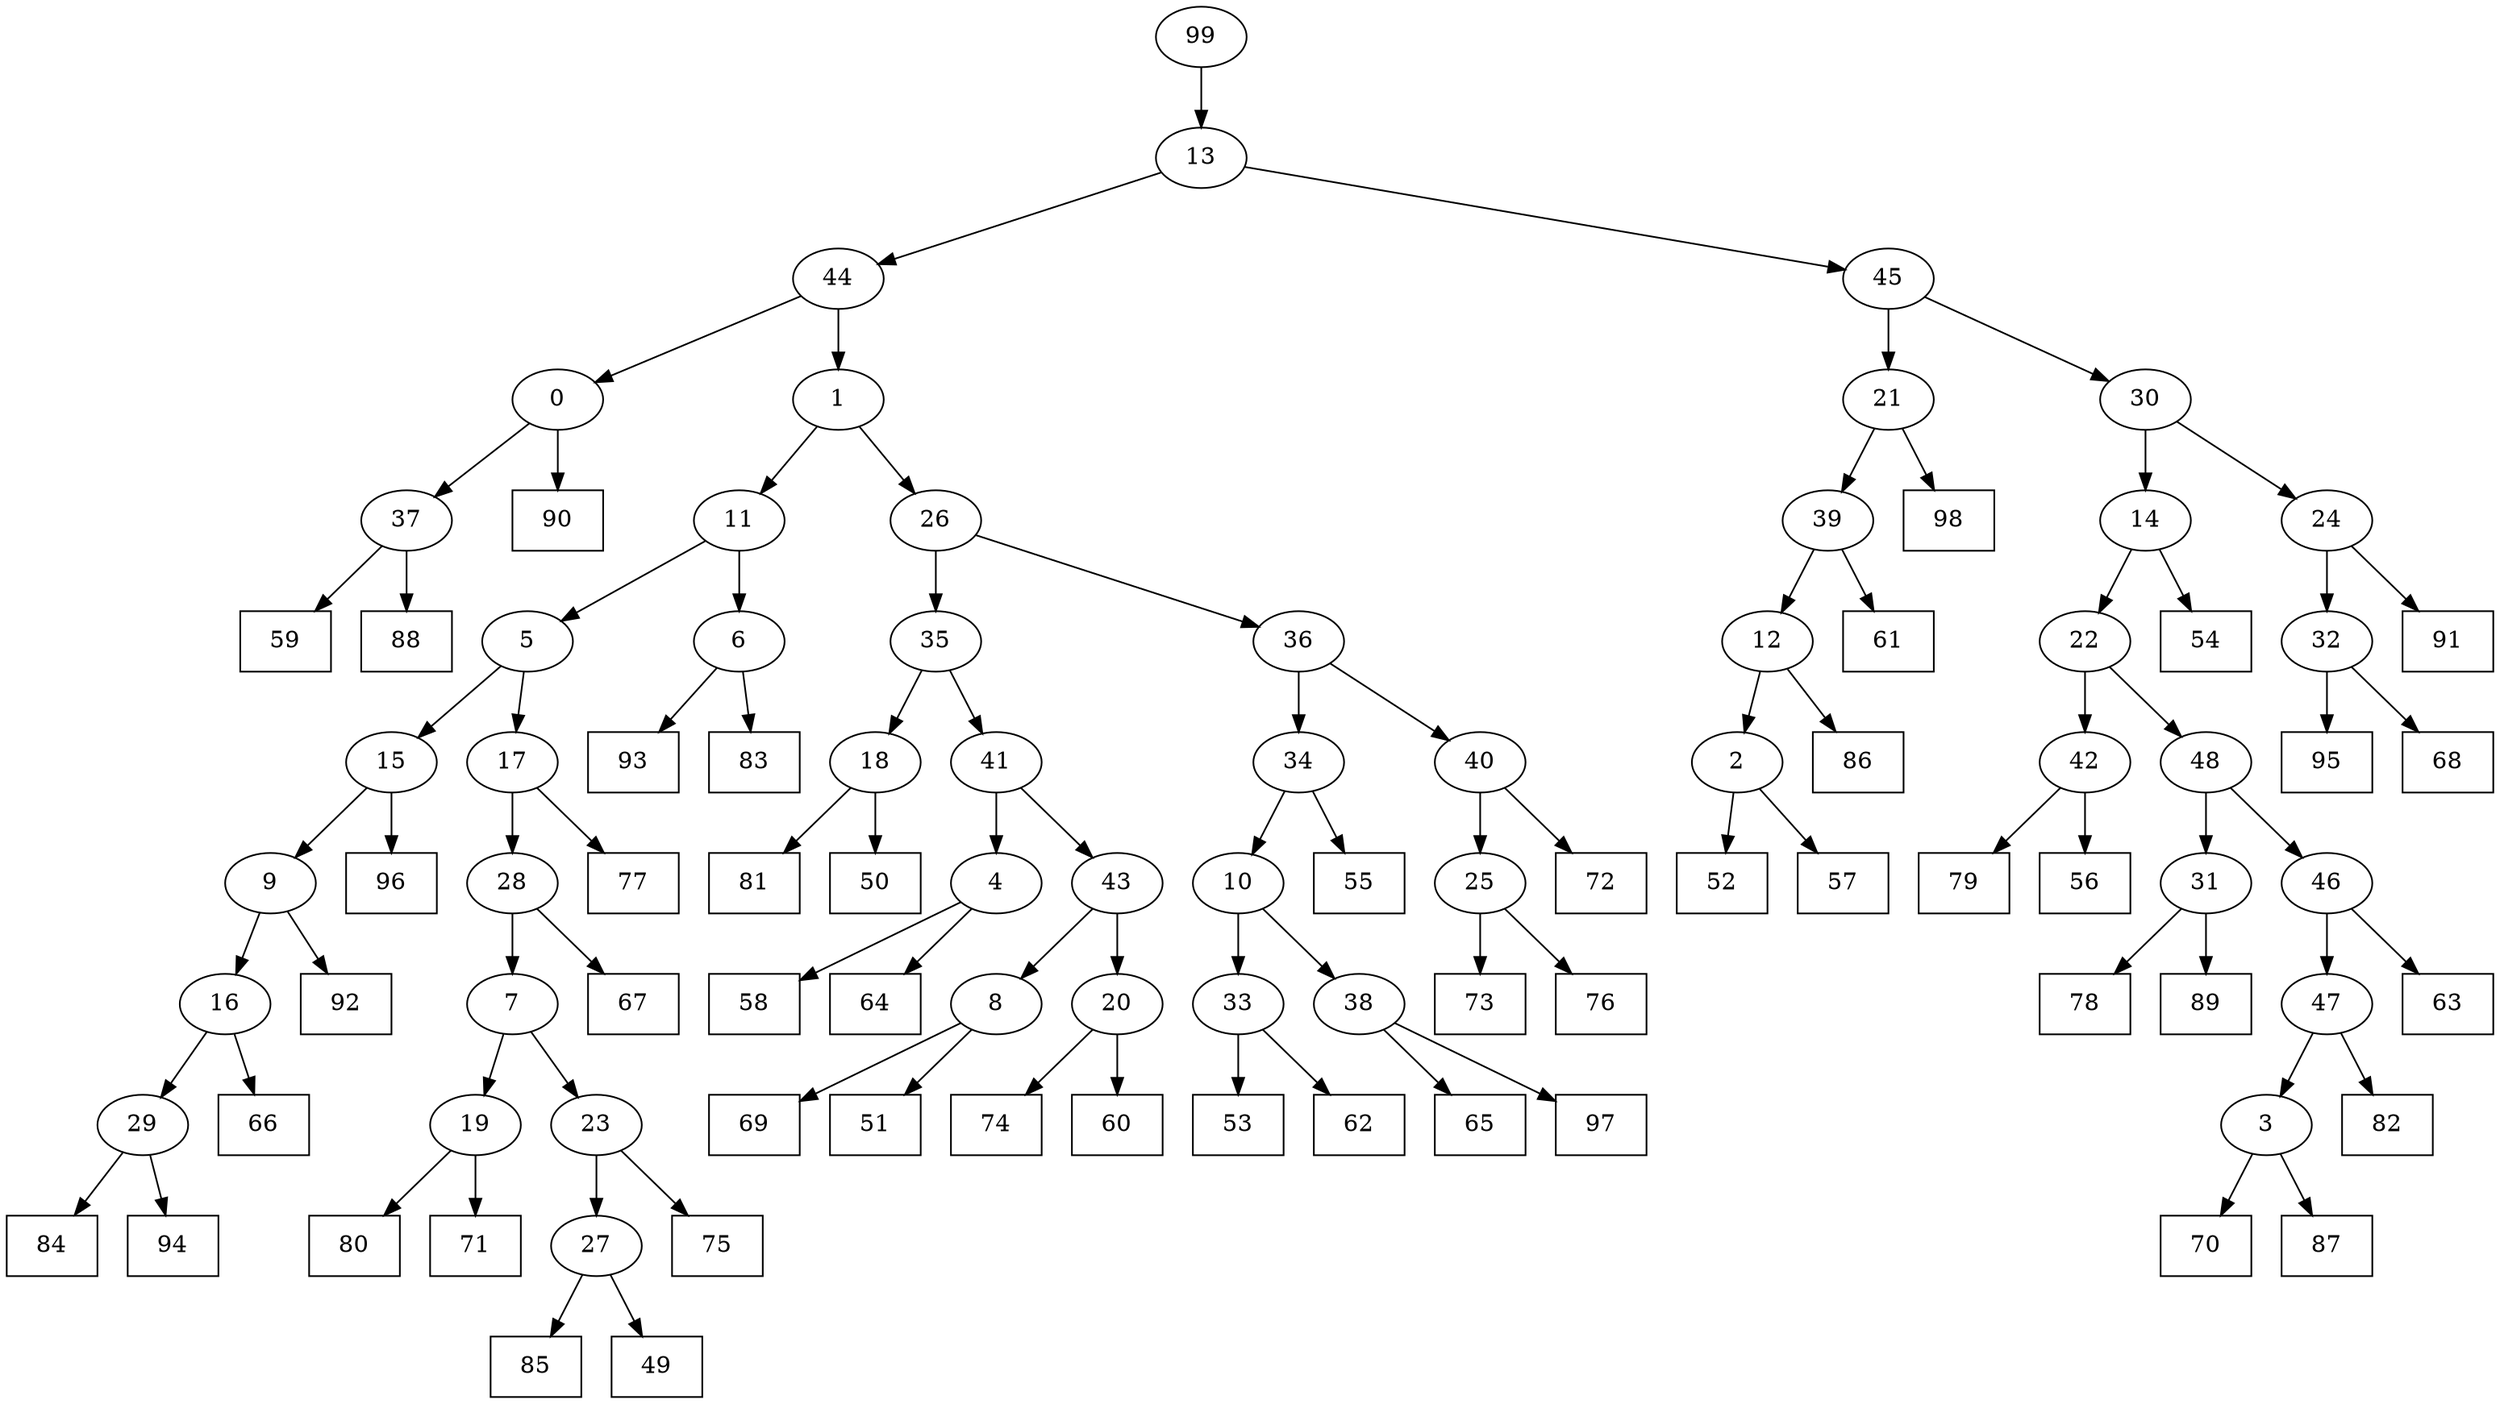 digraph G {
0[label="0"];
1[label="1"];
2[label="2"];
3[label="3"];
4[label="4"];
5[label="5"];
6[label="6"];
7[label="7"];
8[label="8"];
9[label="9"];
10[label="10"];
11[label="11"];
12[label="12"];
13[label="13"];
14[label="14"];
15[label="15"];
16[label="16"];
17[label="17"];
18[label="18"];
19[label="19"];
20[label="20"];
21[label="21"];
22[label="22"];
23[label="23"];
24[label="24"];
25[label="25"];
26[label="26"];
27[label="27"];
28[label="28"];
29[label="29"];
30[label="30"];
31[label="31"];
32[label="32"];
33[label="33"];
34[label="34"];
35[label="35"];
36[label="36"];
37[label="37"];
38[label="38"];
39[label="39"];
40[label="40"];
41[label="41"];
42[label="42"];
43[label="43"];
44[label="44"];
45[label="45"];
46[label="46"];
47[label="47"];
48[label="48"];
49[shape=box,label="74"];
50[shape=box,label="84"];
51[shape=box,label="65"];
52[shape=box,label="66"];
53[shape=box,label="90"];
54[shape=box,label="60"];
55[shape=box,label="93"];
56[shape=box,label="95"];
57[shape=box,label="55"];
58[shape=box,label="79"];
59[shape=box,label="63"];
60[shape=box,label="70"];
61[shape=box,label="83"];
62[shape=box,label="80"];
63[shape=box,label="82"];
64[shape=box,label="94"];
65[shape=box,label="81"];
66[shape=box,label="71"];
67[shape=box,label="78"];
68[shape=box,label="54"];
69[shape=box,label="72"];
70[shape=box,label="67"];
71[shape=box,label="75"];
72[shape=box,label="85"];
73[shape=box,label="77"];
74[shape=box,label="98"];
75[shape=box,label="69"];
76[shape=box,label="52"];
77[shape=box,label="97"];
78[shape=box,label="58"];
79[shape=box,label="68"];
80[shape=box,label="59"];
81[shape=box,label="86"];
82[shape=box,label="88"];
83[shape=box,label="51"];
84[shape=box,label="61"];
85[shape=box,label="89"];
86[shape=box,label="91"];
87[shape=box,label="53"];
88[shape=box,label="49"];
89[shape=box,label="96"];
90[shape=box,label="62"];
91[shape=box,label="73"];
92[shape=box,label="87"];
93[shape=box,label="64"];
94[shape=box,label="92"];
95[shape=box,label="56"];
96[shape=box,label="57"];
97[shape=box,label="50"];
98[shape=box,label="76"];
99[label="99"];
42->58 ;
24->86 ;
36->34 ;
20->54 ;
2->96 ;
8->75 ;
9->94 ;
99->13 ;
3->60 ;
29->64 ;
5->15 ;
15->9 ;
29->50 ;
40->69 ;
32->56 ;
3->92 ;
2->76 ;
33->87 ;
39->84 ;
21->39 ;
6->61 ;
46->47 ;
47->3 ;
25->98 ;
6->55 ;
31->67 ;
4->78 ;
19->66 ;
13->45 ;
15->89 ;
39->12 ;
12->81 ;
9->16 ;
16->29 ;
19->62 ;
33->90 ;
10->33 ;
11->5 ;
44->0 ;
25->91 ;
1->11 ;
16->52 ;
45->30 ;
11->6 ;
20->49 ;
27->88 ;
37->80 ;
0->53 ;
14->68 ;
32->79 ;
24->32 ;
17->73 ;
27->72 ;
36->40 ;
40->25 ;
47->63 ;
23->27 ;
12->2 ;
0->37 ;
37->82 ;
44->1 ;
8->83 ;
43->8 ;
28->70 ;
13->44 ;
7->19 ;
1->26 ;
26->36 ;
28->7 ;
7->23 ;
34->57 ;
5->17 ;
17->28 ;
46->59 ;
22->42 ;
42->95 ;
38->77 ;
26->35 ;
30->24 ;
18->65 ;
34->10 ;
10->38 ;
35->18 ;
48->31 ;
18->97 ;
35->41 ;
41->4 ;
4->93 ;
45->21 ;
21->74 ;
23->71 ;
41->43 ;
43->20 ;
38->51 ;
22->48 ;
48->46 ;
31->85 ;
30->14 ;
14->22 ;
}
